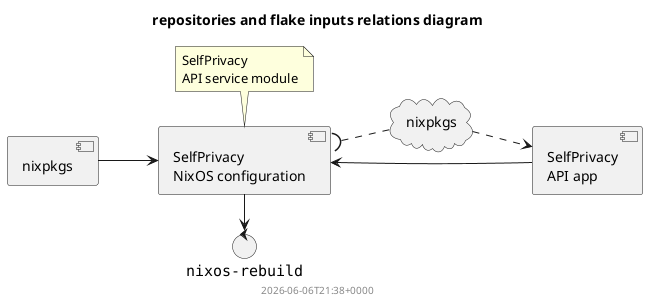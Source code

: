 @startuml

left to right direction

title repositories and flake inputs relations diagram

cloud nixpkgs as nixpkgs_transit
control "<font:monospaced><size:15>nixos-rebuild" as nixos_rebuild
component "SelfPrivacy\nAPI app" as selfprivacy_app
component "SelfPrivacy\nNixOS configuration" as nixos_configuration

note top of nixos_configuration : SelfPrivacy\nAPI service module

nixos_configuration ).. nixpkgs_transit
nixpkgs_transit ..> selfprivacy_app
selfprivacy_app --> nixos_configuration
[nixpkgs] --> nixos_configuration
nixos_configuration -> nixos_rebuild

footer %date("yyyy-MM-dd'T'HH:mmZ")

@enduml
